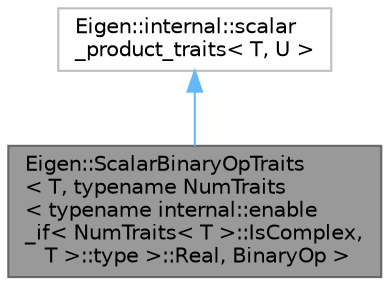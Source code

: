digraph "Eigen::ScalarBinaryOpTraits&lt; T, typename NumTraits&lt; typename internal::enable_if&lt; NumTraits&lt; T &gt;::IsComplex, T &gt;::type &gt;::Real, BinaryOp &gt;"
{
 // LATEX_PDF_SIZE
  bgcolor="transparent";
  edge [fontname=Helvetica,fontsize=10,labelfontname=Helvetica,labelfontsize=10];
  node [fontname=Helvetica,fontsize=10,shape=box,height=0.2,width=0.4];
  Node1 [id="Node000001",label="Eigen::ScalarBinaryOpTraits\l\< T, typename NumTraits\l\< typename internal::enable\l_if\< NumTraits\< T \>::IsComplex,\l T \>::type \>::Real, BinaryOp \>",height=0.2,width=0.4,color="gray40", fillcolor="grey60", style="filled", fontcolor="black",tooltip=" "];
  Node2 -> Node1 [id="edge1_Node000001_Node000002",dir="back",color="steelblue1",style="solid",tooltip=" "];
  Node2 [id="Node000002",label="Eigen::internal::scalar\l_product_traits\< T, U \>",height=0.2,width=0.4,color="grey75", fillcolor="white", style="filled",URL="$structEigen_1_1internal_1_1scalar__product__traits.html",tooltip=" "];
}
